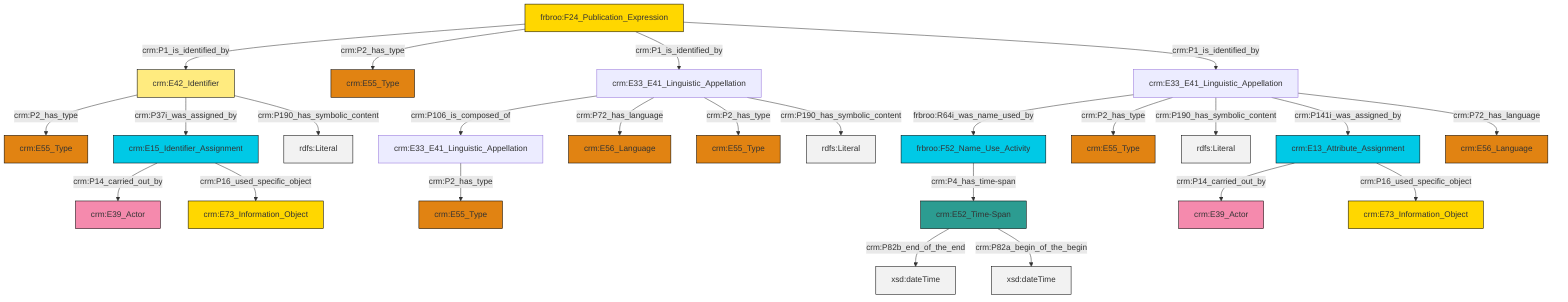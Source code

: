 graph TD
classDef Literal fill:#f2f2f2,stroke:#000000;
classDef CRM_Entity fill:#FFFFFF,stroke:#000000;
classDef Temporal_Entity fill:#00C9E6, stroke:#000000;
classDef Type fill:#E18312, stroke:#000000;
classDef Time-Span fill:#2C9C91, stroke:#000000;
classDef Appellation fill:#FFEB7F, stroke:#000000;
classDef Place fill:#008836, stroke:#000000;
classDef Persistent_Item fill:#B266B2, stroke:#000000;
classDef Conceptual_Object fill:#FFD700, stroke:#000000;
classDef Physical_Thing fill:#D2B48C, stroke:#000000;
classDef Actor fill:#f58aad, stroke:#000000;
classDef PC_Classes fill:#4ce600, stroke:#000000;
classDef Multi fill:#cccccc,stroke:#000000;

0["crm:E33_E41_Linguistic_Appellation"]:::Default -->|crm:P106_is_composed_of| 1["crm:E33_E41_Linguistic_Appellation"]:::Default
12["frbroo:F24_Publication_Expression"]:::Conceptual_Object -->|crm:P1_is_identified_by| 13["crm:E42_Identifier"]:::Appellation
16["crm:E13_Attribute_Assignment"]:::Temporal_Entity -->|crm:P14_carried_out_by| 2["crm:E39_Actor"]:::Actor
12["frbroo:F24_Publication_Expression"]:::Conceptual_Object -->|crm:P2_has_type| 17["crm:E55_Type"]:::Type
0["crm:E33_E41_Linguistic_Appellation"]:::Default -->|crm:P72_has_language| 4["crm:E56_Language"]:::Type
13["crm:E42_Identifier"]:::Appellation -->|crm:P2_has_type| 20["crm:E55_Type"]:::Type
21["crm:E33_E41_Linguistic_Appellation"]:::Default -->|frbroo:R64i_was_name_used_by| 14["frbroo:F52_Name_Use_Activity"]:::Temporal_Entity
16["crm:E13_Attribute_Assignment"]:::Temporal_Entity -->|crm:P16_used_specific_object| 22["crm:E73_Information_Object"]:::Conceptual_Object
21["crm:E33_E41_Linguistic_Appellation"]:::Default -->|crm:P2_has_type| 10["crm:E55_Type"]:::Type
1["crm:E33_E41_Linguistic_Appellation"]:::Default -->|crm:P2_has_type| 23["crm:E55_Type"]:::Type
21["crm:E33_E41_Linguistic_Appellation"]:::Default -->|crm:P190_has_symbolic_content| 24[rdfs:Literal]:::Literal
25["crm:E52_Time-Span"]:::Time-Span -->|crm:P82b_end_of_the_end| 26[xsd:dateTime]:::Literal
27["crm:E15_Identifier_Assignment"]:::Temporal_Entity -->|crm:P14_carried_out_by| 6["crm:E39_Actor"]:::Actor
14["frbroo:F52_Name_Use_Activity"]:::Temporal_Entity -->|crm:P4_has_time-span| 25["crm:E52_Time-Span"]:::Time-Span
0["crm:E33_E41_Linguistic_Appellation"]:::Default -->|crm:P2_has_type| 18["crm:E55_Type"]:::Type
27["crm:E15_Identifier_Assignment"]:::Temporal_Entity -->|crm:P16_used_specific_object| 8["crm:E73_Information_Object"]:::Conceptual_Object
0["crm:E33_E41_Linguistic_Appellation"]:::Default -->|crm:P190_has_symbolic_content| 34[rdfs:Literal]:::Literal
12["frbroo:F24_Publication_Expression"]:::Conceptual_Object -->|crm:P1_is_identified_by| 0["crm:E33_E41_Linguistic_Appellation"]:::Default
12["frbroo:F24_Publication_Expression"]:::Conceptual_Object -->|crm:P1_is_identified_by| 21["crm:E33_E41_Linguistic_Appellation"]:::Default
21["crm:E33_E41_Linguistic_Appellation"]:::Default -->|crm:P141i_was_assigned_by| 16["crm:E13_Attribute_Assignment"]:::Temporal_Entity
21["crm:E33_E41_Linguistic_Appellation"]:::Default -->|crm:P72_has_language| 30["crm:E56_Language"]:::Type
13["crm:E42_Identifier"]:::Appellation -->|crm:P37i_was_assigned_by| 27["crm:E15_Identifier_Assignment"]:::Temporal_Entity
25["crm:E52_Time-Span"]:::Time-Span -->|crm:P82a_begin_of_the_begin| 44[xsd:dateTime]:::Literal
13["crm:E42_Identifier"]:::Appellation -->|crm:P190_has_symbolic_content| 46[rdfs:Literal]:::Literal